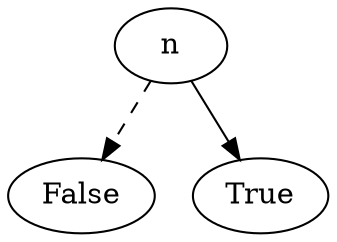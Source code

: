 digraph{2202465132304[label=n]2202465137232[label="False"]
2202465132304 -> 2202465137232[style=dashed label="" fontcolor = gray]
2202465132112[label="True"]
2202465132304 -> 2202465132112 [label="" fontcolor = gray]
}
